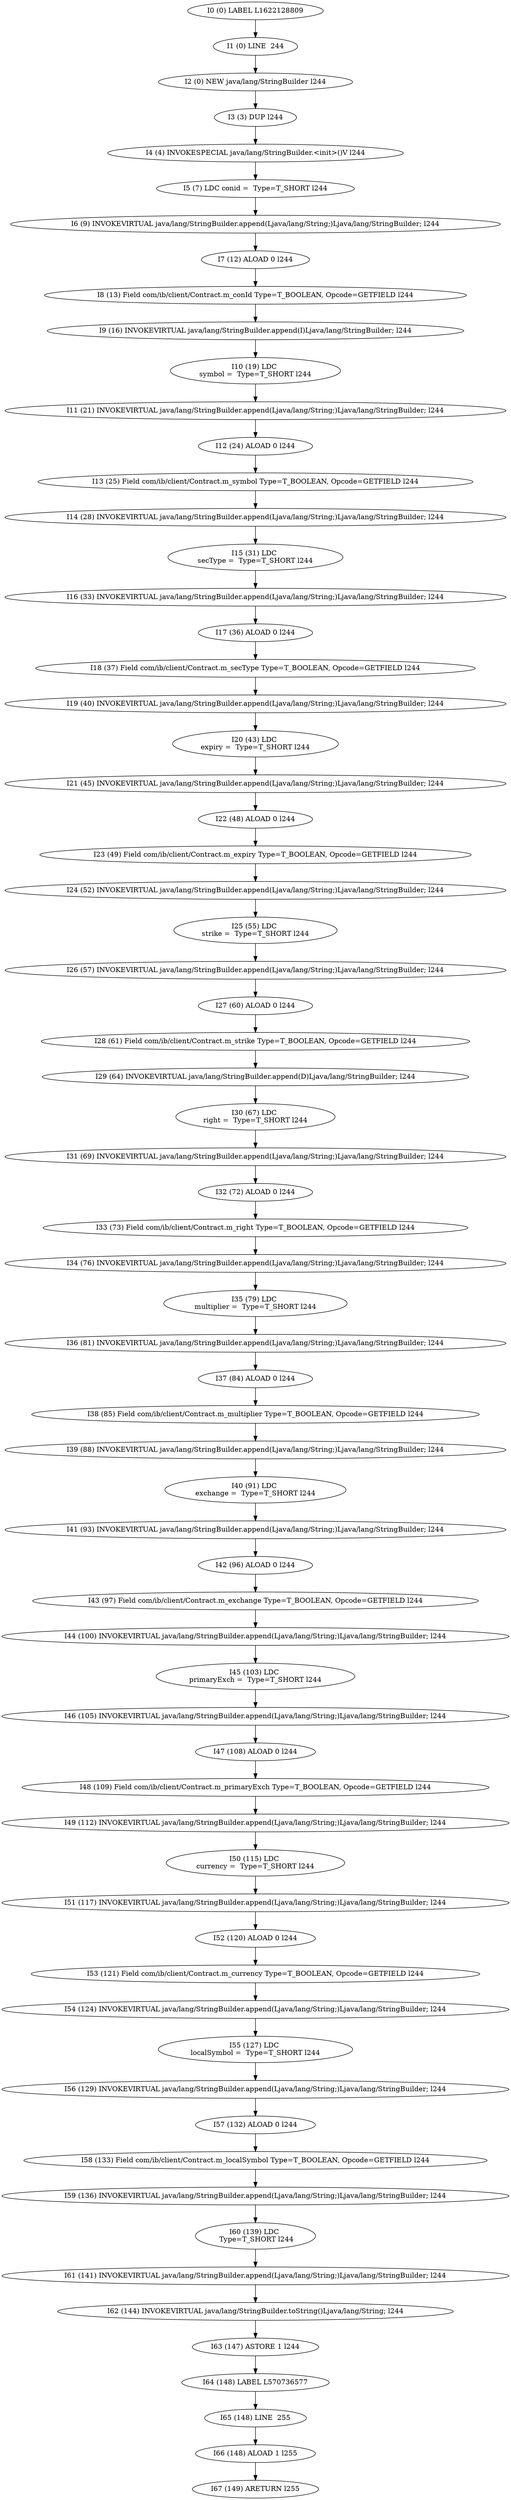 digraph G {
  1 [ label="I0 (0) LABEL L1622128809" ];
  2 [ label="I1 (0) LINE  244" ];
  3 [ label="I2 (0) NEW java/lang/StringBuilder l244" ];
  4 [ label="I3 (3) DUP l244" ];
  5 [ label="I4 (4) INVOKESPECIAL java/lang/StringBuilder.<init>()V l244" ];
  6 [ label="I5 (7) LDC conid =  Type=T_SHORT l244" ];
  7 [ label="I6 (9) INVOKEVIRTUAL java/lang/StringBuilder.append(Ljava/lang/String;)Ljava/lang/StringBuilder; l244" ];
  8 [ label="I7 (12) ALOAD 0 l244" ];
  9 [ label="I8 (13) Field com/ib/client/Contract.m_conId Type=T_BOOLEAN, Opcode=GETFIELD l244" ];
  10 [ label="I9 (16) INVOKEVIRTUAL java/lang/StringBuilder.append(I)Ljava/lang/StringBuilder; l244" ];
  11 [ label="I10 (19) LDC 
symbol =  Type=T_SHORT l244" ];
  12 [ label="I11 (21) INVOKEVIRTUAL java/lang/StringBuilder.append(Ljava/lang/String;)Ljava/lang/StringBuilder; l244" ];
  13 [ label="I12 (24) ALOAD 0 l244" ];
  14 [ label="I13 (25) Field com/ib/client/Contract.m_symbol Type=T_BOOLEAN, Opcode=GETFIELD l244" ];
  15 [ label="I14 (28) INVOKEVIRTUAL java/lang/StringBuilder.append(Ljava/lang/String;)Ljava/lang/StringBuilder; l244" ];
  16 [ label="I15 (31) LDC 
secType =  Type=T_SHORT l244" ];
  17 [ label="I16 (33) INVOKEVIRTUAL java/lang/StringBuilder.append(Ljava/lang/String;)Ljava/lang/StringBuilder; l244" ];
  18 [ label="I17 (36) ALOAD 0 l244" ];
  19 [ label="I18 (37) Field com/ib/client/Contract.m_secType Type=T_BOOLEAN, Opcode=GETFIELD l244" ];
  20 [ label="I19 (40) INVOKEVIRTUAL java/lang/StringBuilder.append(Ljava/lang/String;)Ljava/lang/StringBuilder; l244" ];
  21 [ label="I20 (43) LDC 
expiry =  Type=T_SHORT l244" ];
  22 [ label="I21 (45) INVOKEVIRTUAL java/lang/StringBuilder.append(Ljava/lang/String;)Ljava/lang/StringBuilder; l244" ];
  23 [ label="I22 (48) ALOAD 0 l244" ];
  24 [ label="I23 (49) Field com/ib/client/Contract.m_expiry Type=T_BOOLEAN, Opcode=GETFIELD l244" ];
  25 [ label="I24 (52) INVOKEVIRTUAL java/lang/StringBuilder.append(Ljava/lang/String;)Ljava/lang/StringBuilder; l244" ];
  26 [ label="I25 (55) LDC 
strike =  Type=T_SHORT l244" ];
  27 [ label="I26 (57) INVOKEVIRTUAL java/lang/StringBuilder.append(Ljava/lang/String;)Ljava/lang/StringBuilder; l244" ];
  28 [ label="I27 (60) ALOAD 0 l244" ];
  29 [ label="I28 (61) Field com/ib/client/Contract.m_strike Type=T_BOOLEAN, Opcode=GETFIELD l244" ];
  30 [ label="I29 (64) INVOKEVIRTUAL java/lang/StringBuilder.append(D)Ljava/lang/StringBuilder; l244" ];
  31 [ label="I30 (67) LDC 
right =  Type=T_SHORT l244" ];
  32 [ label="I31 (69) INVOKEVIRTUAL java/lang/StringBuilder.append(Ljava/lang/String;)Ljava/lang/StringBuilder; l244" ];
  33 [ label="I32 (72) ALOAD 0 l244" ];
  34 [ label="I33 (73) Field com/ib/client/Contract.m_right Type=T_BOOLEAN, Opcode=GETFIELD l244" ];
  35 [ label="I34 (76) INVOKEVIRTUAL java/lang/StringBuilder.append(Ljava/lang/String;)Ljava/lang/StringBuilder; l244" ];
  36 [ label="I35 (79) LDC 
multiplier =  Type=T_SHORT l244" ];
  37 [ label="I36 (81) INVOKEVIRTUAL java/lang/StringBuilder.append(Ljava/lang/String;)Ljava/lang/StringBuilder; l244" ];
  38 [ label="I37 (84) ALOAD 0 l244" ];
  39 [ label="I38 (85) Field com/ib/client/Contract.m_multiplier Type=T_BOOLEAN, Opcode=GETFIELD l244" ];
  40 [ label="I39 (88) INVOKEVIRTUAL java/lang/StringBuilder.append(Ljava/lang/String;)Ljava/lang/StringBuilder; l244" ];
  41 [ label="I40 (91) LDC 
exchange =  Type=T_SHORT l244" ];
  42 [ label="I41 (93) INVOKEVIRTUAL java/lang/StringBuilder.append(Ljava/lang/String;)Ljava/lang/StringBuilder; l244" ];
  43 [ label="I42 (96) ALOAD 0 l244" ];
  44 [ label="I43 (97) Field com/ib/client/Contract.m_exchange Type=T_BOOLEAN, Opcode=GETFIELD l244" ];
  45 [ label="I44 (100) INVOKEVIRTUAL java/lang/StringBuilder.append(Ljava/lang/String;)Ljava/lang/StringBuilder; l244" ];
  46 [ label="I45 (103) LDC 
primaryExch =  Type=T_SHORT l244" ];
  47 [ label="I46 (105) INVOKEVIRTUAL java/lang/StringBuilder.append(Ljava/lang/String;)Ljava/lang/StringBuilder; l244" ];
  48 [ label="I47 (108) ALOAD 0 l244" ];
  49 [ label="I48 (109) Field com/ib/client/Contract.m_primaryExch Type=T_BOOLEAN, Opcode=GETFIELD l244" ];
  50 [ label="I49 (112) INVOKEVIRTUAL java/lang/StringBuilder.append(Ljava/lang/String;)Ljava/lang/StringBuilder; l244" ];
  51 [ label="I50 (115) LDC 
currency =  Type=T_SHORT l244" ];
  52 [ label="I51 (117) INVOKEVIRTUAL java/lang/StringBuilder.append(Ljava/lang/String;)Ljava/lang/StringBuilder; l244" ];
  53 [ label="I52 (120) ALOAD 0 l244" ];
  54 [ label="I53 (121) Field com/ib/client/Contract.m_currency Type=T_BOOLEAN, Opcode=GETFIELD l244" ];
  55 [ label="I54 (124) INVOKEVIRTUAL java/lang/StringBuilder.append(Ljava/lang/String;)Ljava/lang/StringBuilder; l244" ];
  56 [ label="I55 (127) LDC 
localSymbol =  Type=T_SHORT l244" ];
  57 [ label="I56 (129) INVOKEVIRTUAL java/lang/StringBuilder.append(Ljava/lang/String;)Ljava/lang/StringBuilder; l244" ];
  58 [ label="I57 (132) ALOAD 0 l244" ];
  59 [ label="I58 (133) Field com/ib/client/Contract.m_localSymbol Type=T_BOOLEAN, Opcode=GETFIELD l244" ];
  60 [ label="I59 (136) INVOKEVIRTUAL java/lang/StringBuilder.append(Ljava/lang/String;)Ljava/lang/StringBuilder; l244" ];
  61 [ label="I60 (139) LDC 
 Type=T_SHORT l244" ];
  62 [ label="I61 (141) INVOKEVIRTUAL java/lang/StringBuilder.append(Ljava/lang/String;)Ljava/lang/StringBuilder; l244" ];
  63 [ label="I62 (144) INVOKEVIRTUAL java/lang/StringBuilder.toString()Ljava/lang/String; l244" ];
  64 [ label="I63 (147) ASTORE 1 l244" ];
  65 [ label="I64 (148) LABEL L570736577" ];
  66 [ label="I65 (148) LINE  255" ];
  67 [ label="I66 (148) ALOAD 1 l255" ];
  68 [ label="I67 (149) ARETURN l255" ];
  1 -> 2 [ label="" ];
  2 -> 3 [ label="" ];
  3 -> 4 [ label="" ];
  4 -> 5 [ label="" ];
  5 -> 6 [ label="" ];
  6 -> 7 [ label="" ];
  7 -> 8 [ label="" ];
  8 -> 9 [ label="" ];
  9 -> 10 [ label="" ];
  10 -> 11 [ label="" ];
  11 -> 12 [ label="" ];
  12 -> 13 [ label="" ];
  13 -> 14 [ label="" ];
  14 -> 15 [ label="" ];
  15 -> 16 [ label="" ];
  16 -> 17 [ label="" ];
  17 -> 18 [ label="" ];
  18 -> 19 [ label="" ];
  19 -> 20 [ label="" ];
  20 -> 21 [ label="" ];
  21 -> 22 [ label="" ];
  22 -> 23 [ label="" ];
  23 -> 24 [ label="" ];
  24 -> 25 [ label="" ];
  25 -> 26 [ label="" ];
  26 -> 27 [ label="" ];
  27 -> 28 [ label="" ];
  28 -> 29 [ label="" ];
  29 -> 30 [ label="" ];
  30 -> 31 [ label="" ];
  31 -> 32 [ label="" ];
  32 -> 33 [ label="" ];
  33 -> 34 [ label="" ];
  34 -> 35 [ label="" ];
  35 -> 36 [ label="" ];
  36 -> 37 [ label="" ];
  37 -> 38 [ label="" ];
  38 -> 39 [ label="" ];
  39 -> 40 [ label="" ];
  40 -> 41 [ label="" ];
  41 -> 42 [ label="" ];
  42 -> 43 [ label="" ];
  43 -> 44 [ label="" ];
  44 -> 45 [ label="" ];
  45 -> 46 [ label="" ];
  46 -> 47 [ label="" ];
  47 -> 48 [ label="" ];
  48 -> 49 [ label="" ];
  49 -> 50 [ label="" ];
  50 -> 51 [ label="" ];
  51 -> 52 [ label="" ];
  52 -> 53 [ label="" ];
  53 -> 54 [ label="" ];
  54 -> 55 [ label="" ];
  55 -> 56 [ label="" ];
  56 -> 57 [ label="" ];
  57 -> 58 [ label="" ];
  58 -> 59 [ label="" ];
  59 -> 60 [ label="" ];
  60 -> 61 [ label="" ];
  61 -> 62 [ label="" ];
  62 -> 63 [ label="" ];
  63 -> 64 [ label="" ];
  64 -> 65 [ label="" ];
  65 -> 66 [ label="" ];
  66 -> 67 [ label="" ];
  67 -> 68 [ label="" ];
}

